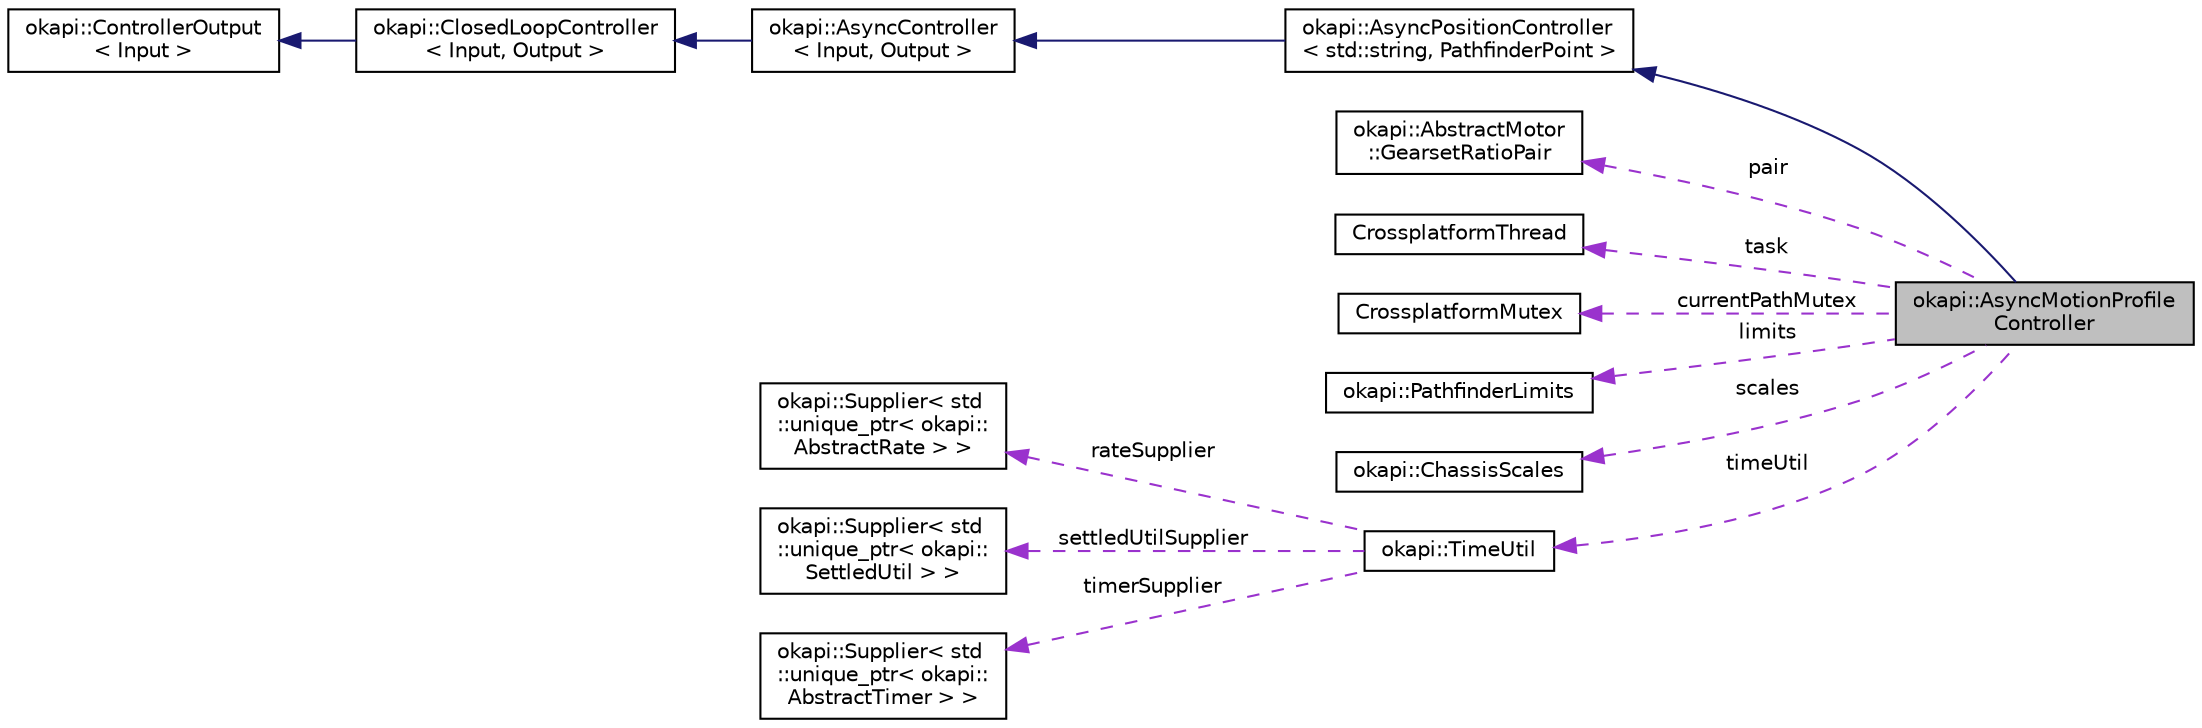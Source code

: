 digraph "okapi::AsyncMotionProfileController"
{
 // LATEX_PDF_SIZE
  edge [fontname="Helvetica",fontsize="10",labelfontname="Helvetica",labelfontsize="10"];
  node [fontname="Helvetica",fontsize="10",shape=record];
  rankdir="LR";
  Node1 [label="okapi::AsyncMotionProfile\lController",height=0.2,width=0.4,color="black", fillcolor="grey75", style="filled", fontcolor="black",tooltip=" "];
  Node2 -> Node1 [dir="back",color="midnightblue",fontsize="10",style="solid"];
  Node2 [label="okapi::AsyncPositionController\l\< std::string, PathfinderPoint \>",height=0.2,width=0.4,color="black", fillcolor="white", style="filled",URL="$classokapi_1_1AsyncPositionController.html",tooltip=" "];
  Node3 -> Node2 [dir="back",color="midnightblue",fontsize="10",style="solid"];
  Node3 [label="okapi::AsyncController\l\< Input, Output \>",height=0.2,width=0.4,color="black", fillcolor="white", style="filled",URL="$classokapi_1_1AsyncController.html",tooltip=" "];
  Node4 -> Node3 [dir="back",color="midnightblue",fontsize="10",style="solid"];
  Node4 [label="okapi::ClosedLoopController\l\< Input, Output \>",height=0.2,width=0.4,color="black", fillcolor="white", style="filled",URL="$classokapi_1_1ClosedLoopController.html",tooltip=" "];
  Node5 -> Node4 [dir="back",color="midnightblue",fontsize="10",style="solid"];
  Node5 [label="okapi::ControllerOutput\l\< Input \>",height=0.2,width=0.4,color="black", fillcolor="white", style="filled",URL="$classokapi_1_1ControllerOutput.html",tooltip=" "];
  Node6 -> Node1 [dir="back",color="darkorchid3",fontsize="10",style="dashed",label=" pair" ];
  Node6 [label="okapi::AbstractMotor\l::GearsetRatioPair",height=0.2,width=0.4,color="black", fillcolor="white", style="filled",URL="$structokapi_1_1AbstractMotor_1_1GearsetRatioPair.html",tooltip=" "];
  Node7 -> Node1 [dir="back",color="darkorchid3",fontsize="10",style="dashed",label=" task" ];
  Node7 [label="CrossplatformThread",height=0.2,width=0.4,color="black", fillcolor="white", style="filled",URL="$classCrossplatformThread.html",tooltip=" "];
  Node8 -> Node1 [dir="back",color="darkorchid3",fontsize="10",style="dashed",label=" currentPathMutex" ];
  Node8 [label="CrossplatformMutex",height=0.2,width=0.4,color="black", fillcolor="white", style="filled",URL="$classCrossplatformMutex.html",tooltip=" "];
  Node9 -> Node1 [dir="back",color="darkorchid3",fontsize="10",style="dashed",label=" limits" ];
  Node9 [label="okapi::PathfinderLimits",height=0.2,width=0.4,color="black", fillcolor="white", style="filled",URL="$structokapi_1_1PathfinderLimits.html",tooltip=" "];
  Node10 -> Node1 [dir="back",color="darkorchid3",fontsize="10",style="dashed",label=" scales" ];
  Node10 [label="okapi::ChassisScales",height=0.2,width=0.4,color="black", fillcolor="white", style="filled",URL="$classokapi_1_1ChassisScales.html",tooltip=" "];
  Node11 -> Node1 [dir="back",color="darkorchid3",fontsize="10",style="dashed",label=" timeUtil" ];
  Node11 [label="okapi::TimeUtil",height=0.2,width=0.4,color="black", fillcolor="white", style="filled",URL="$classokapi_1_1TimeUtil.html",tooltip=" "];
  Node12 -> Node11 [dir="back",color="darkorchid3",fontsize="10",style="dashed",label=" rateSupplier" ];
  Node12 [label="okapi::Supplier\< std\l::unique_ptr\< okapi::\lAbstractRate \> \>",height=0.2,width=0.4,color="black", fillcolor="white", style="filled",URL="$classokapi_1_1Supplier.html",tooltip=" "];
  Node13 -> Node11 [dir="back",color="darkorchid3",fontsize="10",style="dashed",label=" settledUtilSupplier" ];
  Node13 [label="okapi::Supplier\< std\l::unique_ptr\< okapi::\lSettledUtil \> \>",height=0.2,width=0.4,color="black", fillcolor="white", style="filled",URL="$classokapi_1_1Supplier.html",tooltip=" "];
  Node14 -> Node11 [dir="back",color="darkorchid3",fontsize="10",style="dashed",label=" timerSupplier" ];
  Node14 [label="okapi::Supplier\< std\l::unique_ptr\< okapi::\lAbstractTimer \> \>",height=0.2,width=0.4,color="black", fillcolor="white", style="filled",URL="$classokapi_1_1Supplier.html",tooltip=" "];
}
